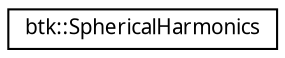 digraph G
{
  edge [fontname="FreeSans.ttf",fontsize="10",labelfontname="FreeSans.ttf",labelfontsize="10"];
  node [fontname="FreeSans.ttf",fontsize="10",shape=record];
  rankdir=LR;
  Node1 [label="btk::SphericalHarmonics",height=0.2,width=0.4,color="black", fillcolor="white", style="filled",URL="$classbtk_1_1_spherical_harmonics.html",tooltip="Spherical harmonics mathematics implementation."];
}
